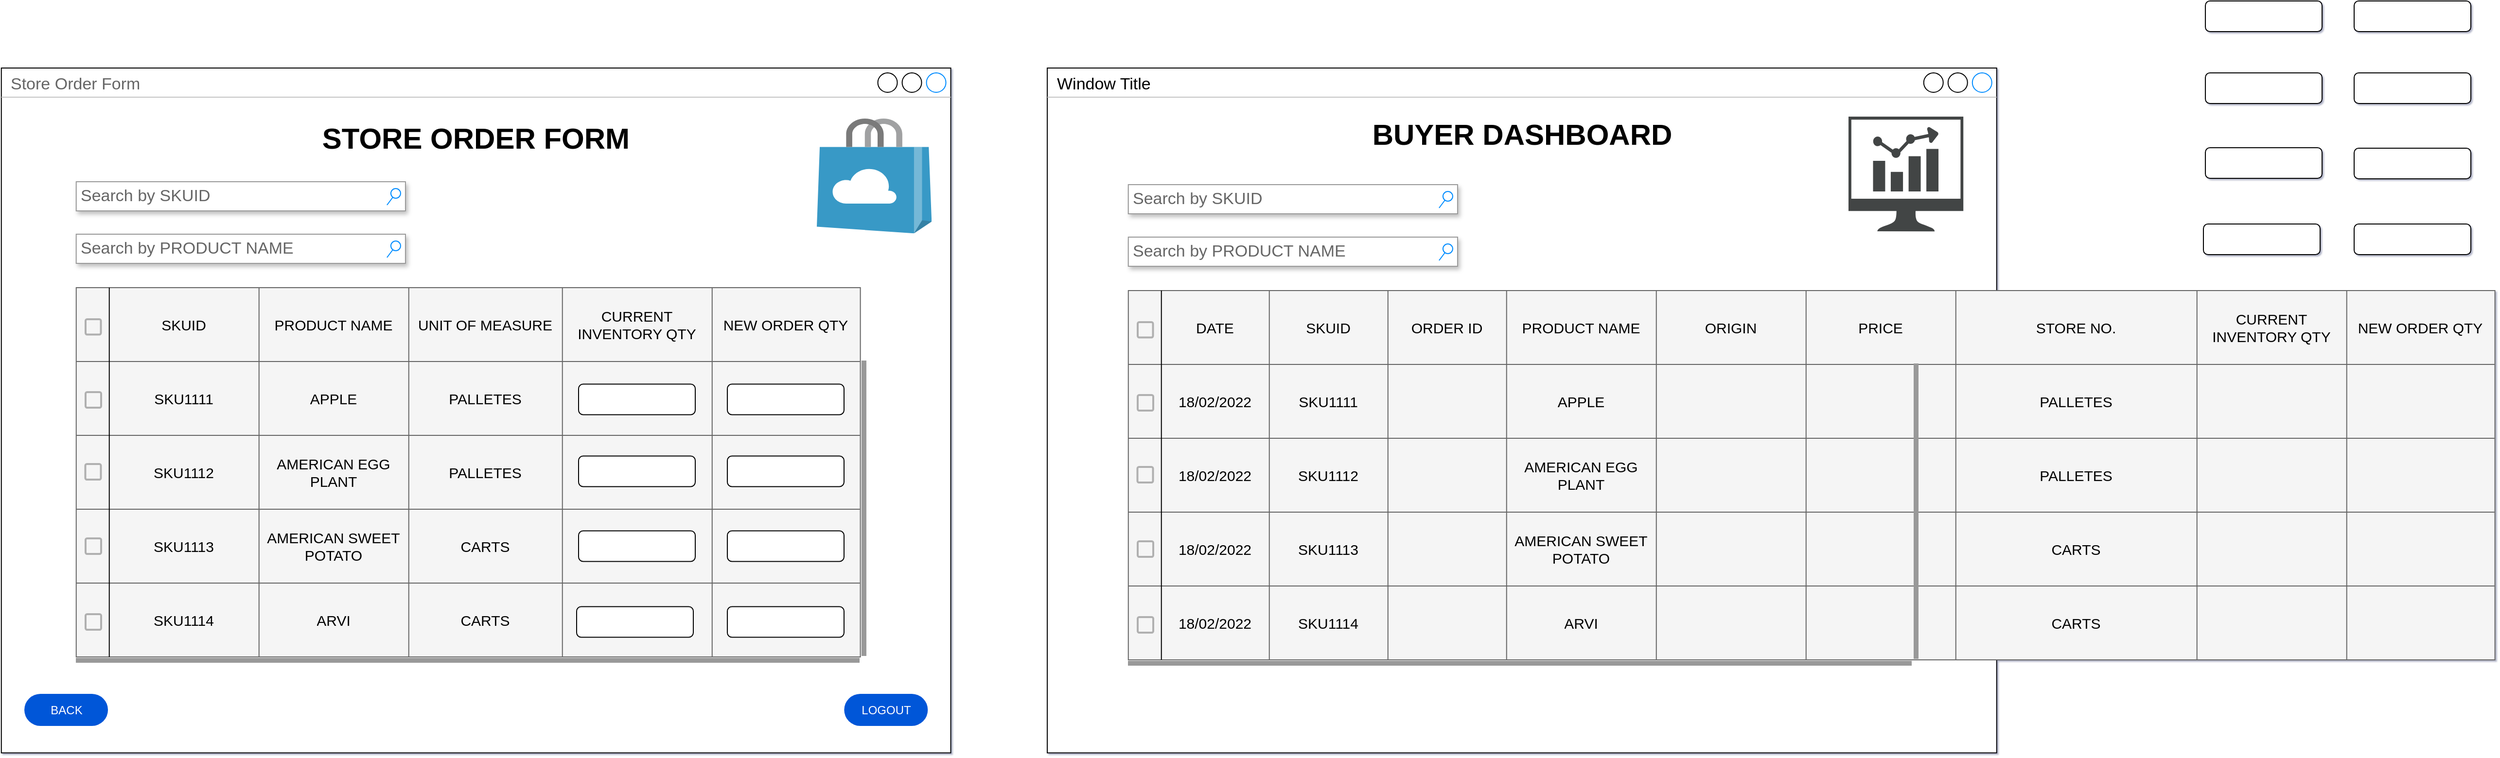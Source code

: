 <mxfile version="16.5.6" type="github">
  <diagram id="DkxhXxDabkg7D8pgcrME" name="Page-1">
    <mxGraphModel dx="1651" dy="1325" grid="0" gridSize="3.937" guides="1" tooltips="1" connect="1" arrows="1" fold="1" page="0" pageScale="1" pageWidth="827" pageHeight="1169" background="none" math="0" shadow="1">
      <root>
        <mxCell id="0" />
        <mxCell id="1" parent="0" />
        <mxCell id="hHE543pLZx1zD03s0N3J-19" value="Store Order Form" style="strokeWidth=1;shadow=0;dashed=0;align=center;html=1;shape=mxgraph.mockup.containers.window;align=left;verticalAlign=top;spacingLeft=8;strokeColor2=#008cff;strokeColor3=#c4c4c4;fontColor=#666666;mainText=;fontSize=17;labelBackgroundColor=none;" vertex="1" parent="1">
          <mxGeometry x="37.4" y="-182.0" width="976.376" height="704.723" as="geometry" />
        </mxCell>
        <mxCell id="hHE543pLZx1zD03s0N3J-168" value="&lt;font style=&quot;font-size: 30px&quot;&gt;&lt;b&gt;STORE ORDER FORM&lt;/b&gt;&lt;/font&gt;" style="text;html=1;strokeColor=none;fillColor=none;align=center;verticalAlign=middle;whiteSpace=wrap;rounded=0;shadow=1;" vertex="1" parent="1">
          <mxGeometry x="61.03" y="-125.0" width="929.13" height="30" as="geometry" />
        </mxCell>
        <mxCell id="hHE543pLZx1zD03s0N3J-271" value="" style="dashed=0;labelPosition=right;align=left;shape=mxgraph.gmdl.checkbox;strokeColor=#B0B0B0;fillColor=none;strokeWidth=2;aspect=fixed;sketch=0;" vertex="1" parent="1">
          <mxGeometry x="132.003" y="149" width="15.748" height="15.748" as="geometry" />
        </mxCell>
        <mxCell id="hHE543pLZx1zD03s0N3J-273" value="" style="dashed=0;labelPosition=right;align=left;shape=mxgraph.gmdl.checkbox;strokeColor=#B0B0B0;fillColor=none;strokeWidth=2;aspect=fixed;sketch=0;" vertex="1" parent="1">
          <mxGeometry x="131.747" y="297.997" width="16" height="16" as="geometry" />
        </mxCell>
        <mxCell id="hHE543pLZx1zD03s0N3J-272" value="" style="dashed=0;labelPosition=right;align=left;shape=mxgraph.gmdl.checkbox;strokeColor=#B0B0B0;fillColor=none;strokeWidth=2;aspect=fixed;sketch=0;" vertex="1" parent="1">
          <mxGeometry x="132" y="224" width="16" height="16" as="geometry" />
        </mxCell>
        <mxCell id="hHE543pLZx1zD03s0N3J-292" value="" style="group" vertex="1" connectable="0" parent="1">
          <mxGeometry x="114" y="-65" width="869.36" height="495" as="geometry" />
        </mxCell>
        <mxCell id="hHE543pLZx1zD03s0N3J-157" value="Search by SKUID" style="strokeWidth=1;shadow=1;dashed=0;align=center;html=1;shape=mxgraph.mockup.forms.searchBox;strokeColor=#999999;mainText=;strokeColor2=#008cff;fontColor=#666666;fontSize=17;align=left;spacingLeft=3;" vertex="1" parent="hHE543pLZx1zD03s0N3J-292">
          <mxGeometry x="0.38" width="338.59" height="30" as="geometry" />
        </mxCell>
        <mxCell id="hHE543pLZx1zD03s0N3J-161" value="Search by PRODUCT NAME" style="strokeWidth=1;shadow=1;dashed=0;align=center;html=1;shape=mxgraph.mockup.forms.searchBox;strokeColor=#999999;mainText=;strokeColor2=#008cff;fontColor=#666666;fontSize=17;align=left;spacingLeft=3;" vertex="1" parent="hHE543pLZx1zD03s0N3J-292">
          <mxGeometry x="0.377" y="53.997" width="338.59" height="30" as="geometry" />
        </mxCell>
        <mxCell id="hHE543pLZx1zD03s0N3J-240" value="" style="shape=table;startSize=0;container=1;collapsible=0;childLayout=tableLayout;fontSize=15;fillColor=#f5f5f5;strokeColor=#666666;fontColor=#333333;rounded=0;" vertex="1" parent="hHE543pLZx1zD03s0N3J-292">
          <mxGeometry x="0.38" y="109" width="806.42" height="380" as="geometry" />
        </mxCell>
        <mxCell id="hHE543pLZx1zD03s0N3J-241" value="" style="shape=tableRow;horizontal=0;startSize=34;swimlaneHead=0;swimlaneBody=0;top=0;left=0;bottom=0;right=0;collapsible=0;dropTarget=0;fillColor=none;points=[[0,0.5],[1,0.5]];portConstraint=eastwest;fontSize=15;" vertex="1" parent="hHE543pLZx1zD03s0N3J-240">
          <mxGeometry width="806.42" height="76" as="geometry" />
        </mxCell>
        <mxCell id="hHE543pLZx1zD03s0N3J-242" value="SKUID" style="shape=partialRectangle;html=1;whiteSpace=wrap;connectable=0;overflow=hidden;fillColor=none;top=0;left=0;bottom=0;right=0;pointerEvents=1;fontSize=15;" vertex="1" parent="hHE543pLZx1zD03s0N3J-241">
          <mxGeometry x="34" width="154" height="76" as="geometry">
            <mxRectangle width="154" height="76" as="alternateBounds" />
          </mxGeometry>
        </mxCell>
        <mxCell id="hHE543pLZx1zD03s0N3J-243" value="PRODUCT NAME" style="shape=partialRectangle;html=1;whiteSpace=wrap;connectable=0;overflow=hidden;fillColor=none;top=0;left=0;bottom=0;right=0;pointerEvents=1;fontSize=15;" vertex="1" parent="hHE543pLZx1zD03s0N3J-241">
          <mxGeometry x="188" width="154" height="76" as="geometry">
            <mxRectangle width="154" height="76" as="alternateBounds" />
          </mxGeometry>
        </mxCell>
        <mxCell id="hHE543pLZx1zD03s0N3J-244" value="UNIT OF MEASURE" style="shape=partialRectangle;html=1;whiteSpace=wrap;connectable=0;overflow=hidden;fillColor=none;top=0;left=0;bottom=0;right=0;pointerEvents=1;fontSize=15;" vertex="1" parent="hHE543pLZx1zD03s0N3J-241">
          <mxGeometry x="342" width="158" height="76" as="geometry">
            <mxRectangle width="158" height="76" as="alternateBounds" />
          </mxGeometry>
        </mxCell>
        <mxCell id="hHE543pLZx1zD03s0N3J-245" value="CURRENT INVENTORY QTY" style="shape=partialRectangle;html=1;whiteSpace=wrap;connectable=0;overflow=hidden;fillColor=none;top=0;left=0;bottom=0;right=0;pointerEvents=1;fontSize=15;" vertex="1" parent="hHE543pLZx1zD03s0N3J-241">
          <mxGeometry x="500" width="154" height="76" as="geometry">
            <mxRectangle width="154" height="76" as="alternateBounds" />
          </mxGeometry>
        </mxCell>
        <mxCell id="hHE543pLZx1zD03s0N3J-246" value="NEW ORDER QTY" style="shape=partialRectangle;html=1;whiteSpace=wrap;connectable=0;overflow=hidden;fillColor=none;top=0;left=0;bottom=0;right=0;pointerEvents=1;fontSize=15;" vertex="1" parent="hHE543pLZx1zD03s0N3J-241">
          <mxGeometry x="654" width="152" height="76" as="geometry">
            <mxRectangle width="152" height="76" as="alternateBounds" />
          </mxGeometry>
        </mxCell>
        <mxCell id="hHE543pLZx1zD03s0N3J-247" value="" style="shape=tableRow;horizontal=0;startSize=34;swimlaneHead=0;swimlaneBody=0;top=0;left=0;bottom=0;right=0;collapsible=0;dropTarget=0;fillColor=none;points=[[0,0.5],[1,0.5]];portConstraint=eastwest;fontSize=15;" vertex="1" parent="hHE543pLZx1zD03s0N3J-240">
          <mxGeometry y="76" width="806.42" height="76" as="geometry" />
        </mxCell>
        <mxCell id="hHE543pLZx1zD03s0N3J-248" value="SKU1111" style="shape=partialRectangle;html=1;whiteSpace=wrap;connectable=0;overflow=hidden;fillColor=none;top=0;left=0;bottom=0;right=0;pointerEvents=1;fontSize=15;" vertex="1" parent="hHE543pLZx1zD03s0N3J-247">
          <mxGeometry x="34" width="154" height="76" as="geometry">
            <mxRectangle width="154" height="76" as="alternateBounds" />
          </mxGeometry>
        </mxCell>
        <mxCell id="hHE543pLZx1zD03s0N3J-249" value="APPLE" style="shape=partialRectangle;html=1;whiteSpace=wrap;connectable=0;overflow=hidden;fillColor=none;top=0;left=0;bottom=0;right=0;pointerEvents=1;fontSize=15;" vertex="1" parent="hHE543pLZx1zD03s0N3J-247">
          <mxGeometry x="188" width="154" height="76" as="geometry">
            <mxRectangle width="154" height="76" as="alternateBounds" />
          </mxGeometry>
        </mxCell>
        <mxCell id="hHE543pLZx1zD03s0N3J-250" value="PALLETES" style="shape=partialRectangle;html=1;whiteSpace=wrap;connectable=0;overflow=hidden;fillColor=none;top=0;left=0;bottom=0;right=0;pointerEvents=1;fontSize=15;" vertex="1" parent="hHE543pLZx1zD03s0N3J-247">
          <mxGeometry x="342" width="158" height="76" as="geometry">
            <mxRectangle width="158" height="76" as="alternateBounds" />
          </mxGeometry>
        </mxCell>
        <mxCell id="hHE543pLZx1zD03s0N3J-251" value="" style="shape=partialRectangle;html=1;whiteSpace=wrap;connectable=0;overflow=hidden;fillColor=none;top=0;left=0;bottom=0;right=0;pointerEvents=1;fontSize=15;" vertex="1" parent="hHE543pLZx1zD03s0N3J-247">
          <mxGeometry x="500" width="154" height="76" as="geometry">
            <mxRectangle width="154" height="76" as="alternateBounds" />
          </mxGeometry>
        </mxCell>
        <mxCell id="hHE543pLZx1zD03s0N3J-252" value="" style="shape=partialRectangle;html=1;whiteSpace=wrap;connectable=0;overflow=hidden;fillColor=none;top=0;left=0;bottom=0;right=0;pointerEvents=1;fontSize=15;" vertex="1" parent="hHE543pLZx1zD03s0N3J-247">
          <mxGeometry x="654" width="152" height="76" as="geometry">
            <mxRectangle width="152" height="76" as="alternateBounds" />
          </mxGeometry>
        </mxCell>
        <mxCell id="hHE543pLZx1zD03s0N3J-253" value="" style="shape=tableRow;horizontal=0;startSize=34;swimlaneHead=0;swimlaneBody=0;top=0;left=0;bottom=0;right=0;collapsible=0;dropTarget=0;fillColor=none;points=[[0,0.5],[1,0.5]];portConstraint=eastwest;fontSize=15;" vertex="1" parent="hHE543pLZx1zD03s0N3J-240">
          <mxGeometry y="152" width="806.42" height="76" as="geometry" />
        </mxCell>
        <mxCell id="hHE543pLZx1zD03s0N3J-254" value="SKU1112" style="shape=partialRectangle;html=1;whiteSpace=wrap;connectable=0;overflow=hidden;fillColor=none;top=0;left=0;bottom=0;right=0;pointerEvents=1;fontSize=15;" vertex="1" parent="hHE543pLZx1zD03s0N3J-253">
          <mxGeometry x="34" width="154" height="76" as="geometry">
            <mxRectangle width="154" height="76" as="alternateBounds" />
          </mxGeometry>
        </mxCell>
        <mxCell id="hHE543pLZx1zD03s0N3J-255" value="AMERICAN EGG PLANT" style="shape=partialRectangle;html=1;whiteSpace=wrap;connectable=0;overflow=hidden;fillColor=none;top=0;left=0;bottom=0;right=0;pointerEvents=1;fontSize=15;" vertex="1" parent="hHE543pLZx1zD03s0N3J-253">
          <mxGeometry x="188" width="154" height="76" as="geometry">
            <mxRectangle width="154" height="76" as="alternateBounds" />
          </mxGeometry>
        </mxCell>
        <mxCell id="hHE543pLZx1zD03s0N3J-256" value="PALLETES" style="shape=partialRectangle;html=1;whiteSpace=wrap;connectable=0;overflow=hidden;fillColor=none;top=0;left=0;bottom=0;right=0;pointerEvents=1;fontSize=15;" vertex="1" parent="hHE543pLZx1zD03s0N3J-253">
          <mxGeometry x="342" width="158" height="76" as="geometry">
            <mxRectangle width="158" height="76" as="alternateBounds" />
          </mxGeometry>
        </mxCell>
        <mxCell id="hHE543pLZx1zD03s0N3J-257" value="" style="shape=partialRectangle;html=1;whiteSpace=wrap;connectable=0;overflow=hidden;fillColor=none;top=0;left=0;bottom=0;right=0;pointerEvents=1;fontSize=15;" vertex="1" parent="hHE543pLZx1zD03s0N3J-253">
          <mxGeometry x="500" width="154" height="76" as="geometry">
            <mxRectangle width="154" height="76" as="alternateBounds" />
          </mxGeometry>
        </mxCell>
        <mxCell id="hHE543pLZx1zD03s0N3J-258" value="" style="shape=partialRectangle;html=1;whiteSpace=wrap;connectable=0;overflow=hidden;fillColor=none;top=0;left=0;bottom=0;right=0;pointerEvents=1;fontSize=15;" vertex="1" parent="hHE543pLZx1zD03s0N3J-253">
          <mxGeometry x="654" width="152" height="76" as="geometry">
            <mxRectangle width="152" height="76" as="alternateBounds" />
          </mxGeometry>
        </mxCell>
        <mxCell id="hHE543pLZx1zD03s0N3J-259" value="" style="shape=tableRow;horizontal=0;startSize=34;swimlaneHead=0;swimlaneBody=0;top=0;left=0;bottom=0;right=0;collapsible=0;dropTarget=0;fillColor=none;points=[[0,0.5],[1,0.5]];portConstraint=eastwest;fontSize=15;" vertex="1" parent="hHE543pLZx1zD03s0N3J-240">
          <mxGeometry y="228" width="806.42" height="76" as="geometry" />
        </mxCell>
        <mxCell id="hHE543pLZx1zD03s0N3J-260" value="SKU1113" style="shape=partialRectangle;html=1;whiteSpace=wrap;connectable=0;overflow=hidden;fillColor=none;top=0;left=0;bottom=0;right=0;pointerEvents=1;fontSize=15;" vertex="1" parent="hHE543pLZx1zD03s0N3J-259">
          <mxGeometry x="34" width="154" height="76" as="geometry">
            <mxRectangle width="154" height="76" as="alternateBounds" />
          </mxGeometry>
        </mxCell>
        <mxCell id="hHE543pLZx1zD03s0N3J-261" value="AMERICAN SWEET POTATO" style="shape=partialRectangle;html=1;whiteSpace=wrap;connectable=0;overflow=hidden;fillColor=none;top=0;left=0;bottom=0;right=0;pointerEvents=1;fontSize=15;" vertex="1" parent="hHE543pLZx1zD03s0N3J-259">
          <mxGeometry x="188" width="154" height="76" as="geometry">
            <mxRectangle width="154" height="76" as="alternateBounds" />
          </mxGeometry>
        </mxCell>
        <mxCell id="hHE543pLZx1zD03s0N3J-262" value="&lt;span&gt;CARTS&lt;/span&gt;" style="shape=partialRectangle;html=1;whiteSpace=wrap;connectable=0;overflow=hidden;fillColor=none;top=0;left=0;bottom=0;right=0;pointerEvents=1;fontSize=15;" vertex="1" parent="hHE543pLZx1zD03s0N3J-259">
          <mxGeometry x="342" width="158" height="76" as="geometry">
            <mxRectangle width="158" height="76" as="alternateBounds" />
          </mxGeometry>
        </mxCell>
        <mxCell id="hHE543pLZx1zD03s0N3J-263" value="" style="shape=partialRectangle;html=1;whiteSpace=wrap;connectable=0;overflow=hidden;fillColor=none;top=0;left=0;bottom=0;right=0;pointerEvents=1;fontSize=15;" vertex="1" parent="hHE543pLZx1zD03s0N3J-259">
          <mxGeometry x="500" width="154" height="76" as="geometry">
            <mxRectangle width="154" height="76" as="alternateBounds" />
          </mxGeometry>
        </mxCell>
        <mxCell id="hHE543pLZx1zD03s0N3J-264" value="" style="shape=partialRectangle;html=1;whiteSpace=wrap;connectable=0;overflow=hidden;fillColor=none;top=0;left=0;bottom=0;right=0;pointerEvents=1;fontSize=15;" vertex="1" parent="hHE543pLZx1zD03s0N3J-259">
          <mxGeometry x="654" width="152" height="76" as="geometry">
            <mxRectangle width="152" height="76" as="alternateBounds" />
          </mxGeometry>
        </mxCell>
        <mxCell id="hHE543pLZx1zD03s0N3J-265" value="" style="shape=tableRow;horizontal=0;startSize=34;swimlaneHead=0;swimlaneBody=0;top=0;left=0;bottom=0;right=0;collapsible=0;dropTarget=0;fillColor=none;points=[[0,0.5],[1,0.5]];portConstraint=eastwest;fontSize=15;" vertex="1" parent="hHE543pLZx1zD03s0N3J-240">
          <mxGeometry y="304" width="806.42" height="76" as="geometry" />
        </mxCell>
        <mxCell id="hHE543pLZx1zD03s0N3J-266" value="SKU1114" style="shape=partialRectangle;html=1;whiteSpace=wrap;connectable=0;overflow=hidden;fillColor=none;top=0;left=0;bottom=0;right=0;pointerEvents=1;fontSize=15;" vertex="1" parent="hHE543pLZx1zD03s0N3J-265">
          <mxGeometry x="34" width="154" height="76" as="geometry">
            <mxRectangle width="154" height="76" as="alternateBounds" />
          </mxGeometry>
        </mxCell>
        <mxCell id="hHE543pLZx1zD03s0N3J-267" value="ARVI" style="shape=partialRectangle;html=1;whiteSpace=wrap;connectable=0;overflow=hidden;fillColor=none;top=0;left=0;bottom=0;right=0;pointerEvents=1;fontSize=15;" vertex="1" parent="hHE543pLZx1zD03s0N3J-265">
          <mxGeometry x="188" width="154" height="76" as="geometry">
            <mxRectangle width="154" height="76" as="alternateBounds" />
          </mxGeometry>
        </mxCell>
        <mxCell id="hHE543pLZx1zD03s0N3J-268" value="&lt;span&gt;CARTS&lt;/span&gt;" style="shape=partialRectangle;html=1;whiteSpace=wrap;connectable=0;overflow=hidden;fillColor=none;top=0;left=0;bottom=0;right=0;pointerEvents=1;fontSize=15;" vertex="1" parent="hHE543pLZx1zD03s0N3J-265">
          <mxGeometry x="342" width="158" height="76" as="geometry">
            <mxRectangle width="158" height="76" as="alternateBounds" />
          </mxGeometry>
        </mxCell>
        <mxCell id="hHE543pLZx1zD03s0N3J-269" value="" style="shape=partialRectangle;html=1;whiteSpace=wrap;connectable=0;overflow=hidden;fillColor=none;top=0;left=0;bottom=0;right=0;pointerEvents=1;fontSize=15;" vertex="1" parent="hHE543pLZx1zD03s0N3J-265">
          <mxGeometry x="500" width="154" height="76" as="geometry">
            <mxRectangle width="154" height="76" as="alternateBounds" />
          </mxGeometry>
        </mxCell>
        <mxCell id="hHE543pLZx1zD03s0N3J-270" value="" style="shape=partialRectangle;html=1;whiteSpace=wrap;connectable=0;overflow=hidden;fillColor=none;top=0;left=0;bottom=0;right=0;pointerEvents=1;fontSize=15;" vertex="1" parent="hHE543pLZx1zD03s0N3J-265">
          <mxGeometry x="654" width="152" height="76" as="geometry">
            <mxRectangle width="152" height="76" as="alternateBounds" />
          </mxGeometry>
        </mxCell>
        <mxCell id="hHE543pLZx1zD03s0N3J-167" value="" style="dashed=0;labelPosition=right;align=left;shape=mxgraph.gmdl.checkbox;strokeColor=#B0B0B0;fillColor=none;strokeWidth=2;aspect=fixed;sketch=0;" vertex="1" parent="hHE543pLZx1zD03s0N3J-292">
          <mxGeometry x="10.004" y="445.004" width="16" height="16" as="geometry" />
        </mxCell>
        <mxCell id="hHE543pLZx1zD03s0N3J-274" value="" style="dashed=0;labelPosition=right;align=left;shape=mxgraph.gmdl.checkbox;strokeColor=#B0B0B0;fillColor=none;strokeWidth=2;aspect=fixed;sketch=0;" vertex="1" parent="hHE543pLZx1zD03s0N3J-292">
          <mxGeometry x="10.007" y="366.997" width="16" height="16" as="geometry" />
        </mxCell>
        <mxCell id="hHE543pLZx1zD03s0N3J-277" value="" style="rounded=1;whiteSpace=wrap;html=1;shadow=0;sketch=0;fontSize=15;" vertex="1" parent="hHE543pLZx1zD03s0N3J-292">
          <mxGeometry x="517" y="208.25" width="120" height="31.496" as="geometry" />
        </mxCell>
        <mxCell id="hHE543pLZx1zD03s0N3J-278" value="" style="rounded=1;whiteSpace=wrap;html=1;shadow=0;sketch=0;fontSize=15;" vertex="1" parent="hHE543pLZx1zD03s0N3J-292">
          <mxGeometry x="517" y="282.25" width="120" height="31.496" as="geometry" />
        </mxCell>
        <mxCell id="hHE543pLZx1zD03s0N3J-279" value="" style="rounded=1;whiteSpace=wrap;html=1;shadow=0;sketch=0;fontSize=15;" vertex="1" parent="hHE543pLZx1zD03s0N3J-292">
          <mxGeometry x="517" y="359.25" width="120" height="31.496" as="geometry" />
        </mxCell>
        <mxCell id="hHE543pLZx1zD03s0N3J-280" value="" style="rounded=1;whiteSpace=wrap;html=1;shadow=0;sketch=0;fontSize=15;" vertex="1" parent="hHE543pLZx1zD03s0N3J-292">
          <mxGeometry x="515" y="437.26" width="120" height="31.496" as="geometry" />
        </mxCell>
        <mxCell id="hHE543pLZx1zD03s0N3J-281" value="" style="rounded=1;whiteSpace=wrap;html=1;shadow=0;sketch=0;fontSize=15;" vertex="1" parent="hHE543pLZx1zD03s0N3J-292">
          <mxGeometry x="670" y="437.26" width="120" height="31.496" as="geometry" />
        </mxCell>
        <mxCell id="hHE543pLZx1zD03s0N3J-282" value="" style="rounded=1;whiteSpace=wrap;html=1;shadow=0;sketch=0;fontSize=15;" vertex="1" parent="hHE543pLZx1zD03s0N3J-292">
          <mxGeometry x="670" y="359.25" width="120" height="31.496" as="geometry" />
        </mxCell>
        <mxCell id="hHE543pLZx1zD03s0N3J-283" value="" style="rounded=1;whiteSpace=wrap;html=1;shadow=0;sketch=0;fontSize=15;" vertex="1" parent="hHE543pLZx1zD03s0N3J-292">
          <mxGeometry x="670" y="282.25" width="120" height="31.496" as="geometry" />
        </mxCell>
        <mxCell id="hHE543pLZx1zD03s0N3J-284" value="" style="rounded=1;whiteSpace=wrap;html=1;shadow=0;sketch=0;fontSize=15;" vertex="1" parent="hHE543pLZx1zD03s0N3J-292">
          <mxGeometry x="670" y="208.25" width="120" height="31.496" as="geometry" />
        </mxCell>
        <mxCell id="hHE543pLZx1zD03s0N3J-285" value="" style="strokeWidth=1;html=1;shadow=0;dashed=0;shape=mxgraph.android.scrollbars2;fillColor=#999999;strokeColor=none;rounded=0;sketch=0;fontSize=15;" vertex="1" parent="hHE543pLZx1zD03s0N3J-292">
          <mxGeometry y="184" width="813" height="311" as="geometry" />
        </mxCell>
        <mxCell id="hHE543pLZx1zD03s0N3J-288" value="" style="dashed=0;labelPosition=right;align=left;shape=mxgraph.gmdl.checkbox;strokeColor=#B0B0B0;fillColor=none;strokeWidth=2;aspect=fixed;sketch=0;" vertex="1" parent="hHE543pLZx1zD03s0N3J-292">
          <mxGeometry x="10.003" y="141.5" width="15.748" height="15.748" as="geometry" />
        </mxCell>
        <mxCell id="hHE543pLZx1zD03s0N3J-289" value="" style="dashed=0;labelPosition=right;align=left;shape=mxgraph.gmdl.checkbox;strokeColor=#B0B0B0;fillColor=none;strokeWidth=2;aspect=fixed;sketch=0;" vertex="1" parent="hHE543pLZx1zD03s0N3J-292">
          <mxGeometry x="10" y="216.5" width="16" height="16" as="geometry" />
        </mxCell>
        <mxCell id="hHE543pLZx1zD03s0N3J-290" value="" style="dashed=0;labelPosition=right;align=left;shape=mxgraph.gmdl.checkbox;strokeColor=#B0B0B0;fillColor=none;strokeWidth=2;aspect=fixed;sketch=0;" vertex="1" parent="hHE543pLZx1zD03s0N3J-292">
          <mxGeometry x="9.747" y="290.497" width="16" height="16" as="geometry" />
        </mxCell>
        <mxCell id="hHE543pLZx1zD03s0N3J-295" value="" style="sketch=0;html=1;points=[];align=center;image;fontSize=12;image=img/lib/mscae/Store_Marketplace.svg;rounded=0;shadow=0;fontColor=#0057D8;fillColor=#B3B3B3;gradientColor=none;" vertex="1" parent="hHE543pLZx1zD03s0N3J-292">
          <mxGeometry x="762" y="-65" width="118.14" height="118.11" as="geometry" />
        </mxCell>
        <mxCell id="hHE543pLZx1zD03s0N3J-293" value="BACK" style="rounded=1;fillColor=#0057D8;strokeColor=none;html=1;fontColor=#ffffff;align=center;verticalAlign=middle;fontStyle=0;fontSize=12;sketch=0;shadow=0;arcSize=50;" vertex="1" parent="1">
          <mxGeometry x="61.03" y="462" width="86" height="33" as="geometry" />
        </mxCell>
        <mxCell id="hHE543pLZx1zD03s0N3J-294" value="LOGOUT" style="rounded=1;fillColor=#0057D8;strokeColor=none;html=1;fontColor=#ffffff;align=center;verticalAlign=middle;fontStyle=0;fontSize=12;sketch=0;shadow=0;arcSize=50;" vertex="1" parent="1">
          <mxGeometry x="904.16" y="462" width="86" height="33" as="geometry" />
        </mxCell>
        <mxCell id="hHE543pLZx1zD03s0N3J-296" value="Window Title" style="strokeWidth=1;shadow=0;dashed=0;align=center;html=1;shape=mxgraph.mockup.containers.window;align=left;verticalAlign=top;spacingLeft=8;strokeColor2=#008cff;strokeColor3=#c4c4c4;mainText=;fontSize=17;labelBackgroundColor=none;rounded=0;sketch=0;" vertex="1" parent="1">
          <mxGeometry x="1113" y="-182" width="976.376" height="704.723" as="geometry" />
        </mxCell>
        <mxCell id="hHE543pLZx1zD03s0N3J-297" value="&lt;font style=&quot;font-size: 30px&quot;&gt;&lt;b&gt;BUYER DASHBOARD&lt;/b&gt;&lt;/font&gt;" style="text;html=1;strokeColor=none;fillColor=none;align=center;verticalAlign=middle;whiteSpace=wrap;rounded=0;shadow=1;" vertex="1" parent="1">
          <mxGeometry x="1136.627" y="-129.003" width="929.13" height="30" as="geometry" />
        </mxCell>
        <mxCell id="hHE543pLZx1zD03s0N3J-347" value="" style="sketch=0;pointerEvents=1;shadow=0;dashed=0;html=1;strokeColor=none;fillColor=#434445;labelPosition=center;verticalLabelPosition=bottom;verticalAlign=top;align=center;outlineConnect=0;shape=mxgraph.vvd.nsx_dashboard;rounded=0;fontSize=15;fontColor=#0057D8;" vertex="1" parent="1">
          <mxGeometry x="1937" y="-132" width="118.11" height="118.11" as="geometry" />
        </mxCell>
        <mxCell id="hHE543pLZx1zD03s0N3J-299" value="Search by SKUID" style="strokeWidth=1;shadow=1;dashed=0;align=center;html=1;shape=mxgraph.mockup.forms.searchBox;strokeColor=#999999;mainText=;strokeColor2=#008cff;fontColor=#666666;fontSize=17;align=left;spacingLeft=3;" vertex="1" parent="1">
          <mxGeometry x="1196.377" y="-62.003" width="338.59" height="30" as="geometry" />
        </mxCell>
        <mxCell id="hHE543pLZx1zD03s0N3J-300" value="Search by PRODUCT NAME" style="strokeWidth=1;shadow=1;dashed=0;align=center;html=1;shape=mxgraph.mockup.forms.searchBox;strokeColor=#999999;mainText=;strokeColor2=#008cff;fontColor=#666666;fontSize=17;align=left;spacingLeft=3;" vertex="1" parent="1">
          <mxGeometry x="1196.374" y="-8.006" width="338.59" height="30" as="geometry" />
        </mxCell>
        <mxCell id="hHE543pLZx1zD03s0N3J-301" value="" style="shape=table;startSize=0;container=1;collapsible=0;childLayout=tableLayout;fontSize=15;fillColor=#f5f5f5;strokeColor=#666666;fontColor=#333333;rounded=0;" vertex="1" parent="1">
          <mxGeometry x="1196.377" y="46.997" width="1405.42" height="380" as="geometry" />
        </mxCell>
        <mxCell id="hHE543pLZx1zD03s0N3J-302" value="" style="shape=tableRow;horizontal=0;startSize=34;swimlaneHead=0;swimlaneBody=0;top=0;left=0;bottom=0;right=0;collapsible=0;dropTarget=0;fillColor=none;points=[[0,0.5],[1,0.5]];portConstraint=eastwest;fontSize=15;" vertex="1" parent="hHE543pLZx1zD03s0N3J-301">
          <mxGeometry width="1405.42" height="76" as="geometry" />
        </mxCell>
        <mxCell id="hHE543pLZx1zD03s0N3J-365" value="DATE" style="shape=partialRectangle;html=1;whiteSpace=wrap;connectable=0;overflow=hidden;fillColor=none;top=0;left=0;bottom=0;right=0;pointerEvents=1;fontSize=15;" vertex="1" parent="hHE543pLZx1zD03s0N3J-302">
          <mxGeometry x="34" width="111" height="76" as="geometry">
            <mxRectangle width="111" height="76" as="alternateBounds" />
          </mxGeometry>
        </mxCell>
        <mxCell id="hHE543pLZx1zD03s0N3J-303" value="SKUID" style="shape=partialRectangle;html=1;whiteSpace=wrap;connectable=0;overflow=hidden;fillColor=none;top=0;left=0;bottom=0;right=0;pointerEvents=1;fontSize=15;" vertex="1" parent="hHE543pLZx1zD03s0N3J-302">
          <mxGeometry x="145" width="122" height="76" as="geometry">
            <mxRectangle width="122" height="76" as="alternateBounds" />
          </mxGeometry>
        </mxCell>
        <mxCell id="hHE543pLZx1zD03s0N3J-375" value="ORDER ID" style="shape=partialRectangle;html=1;whiteSpace=wrap;connectable=0;overflow=hidden;fillColor=none;top=0;left=0;bottom=0;right=0;pointerEvents=1;fontSize=15;" vertex="1" parent="hHE543pLZx1zD03s0N3J-302">
          <mxGeometry x="267" width="122" height="76" as="geometry">
            <mxRectangle width="122" height="76" as="alternateBounds" />
          </mxGeometry>
        </mxCell>
        <mxCell id="hHE543pLZx1zD03s0N3J-304" value="PRODUCT NAME" style="shape=partialRectangle;html=1;whiteSpace=wrap;connectable=0;overflow=hidden;fillColor=none;top=0;left=0;bottom=0;right=0;pointerEvents=1;fontSize=15;" vertex="1" parent="hHE543pLZx1zD03s0N3J-302">
          <mxGeometry x="389" width="154" height="76" as="geometry">
            <mxRectangle width="154" height="76" as="alternateBounds" />
          </mxGeometry>
        </mxCell>
        <mxCell id="hHE543pLZx1zD03s0N3J-385" value="ORIGIN" style="shape=partialRectangle;html=1;whiteSpace=wrap;connectable=0;overflow=hidden;fillColor=none;top=0;left=0;bottom=0;right=0;pointerEvents=1;fontSize=15;" vertex="1" parent="hHE543pLZx1zD03s0N3J-302">
          <mxGeometry x="543" width="154" height="76" as="geometry">
            <mxRectangle width="154" height="76" as="alternateBounds" />
          </mxGeometry>
        </mxCell>
        <mxCell id="hHE543pLZx1zD03s0N3J-390" value="PRICE" style="shape=partialRectangle;html=1;whiteSpace=wrap;connectable=0;overflow=hidden;fillColor=none;top=0;left=0;bottom=0;right=0;pointerEvents=1;fontSize=15;" vertex="1" parent="hHE543pLZx1zD03s0N3J-302">
          <mxGeometry x="697" width="154" height="76" as="geometry">
            <mxRectangle width="154" height="76" as="alternateBounds" />
          </mxGeometry>
        </mxCell>
        <mxCell id="hHE543pLZx1zD03s0N3J-305" value="STORE NO." style="shape=partialRectangle;html=1;whiteSpace=wrap;connectable=0;overflow=hidden;fillColor=none;top=0;left=0;bottom=0;right=0;pointerEvents=1;fontSize=15;" vertex="1" parent="hHE543pLZx1zD03s0N3J-302">
          <mxGeometry x="851" width="248" height="76" as="geometry">
            <mxRectangle width="248" height="76" as="alternateBounds" />
          </mxGeometry>
        </mxCell>
        <mxCell id="hHE543pLZx1zD03s0N3J-306" value="CURRENT INVENTORY QTY" style="shape=partialRectangle;html=1;whiteSpace=wrap;connectable=0;overflow=hidden;fillColor=none;top=0;left=0;bottom=0;right=0;pointerEvents=1;fontSize=15;" vertex="1" parent="hHE543pLZx1zD03s0N3J-302">
          <mxGeometry x="1099" width="154" height="76" as="geometry">
            <mxRectangle width="154" height="76" as="alternateBounds" />
          </mxGeometry>
        </mxCell>
        <mxCell id="hHE543pLZx1zD03s0N3J-307" value="NEW ORDER QTY" style="shape=partialRectangle;html=1;whiteSpace=wrap;connectable=0;overflow=hidden;fillColor=none;top=0;left=0;bottom=0;right=0;pointerEvents=1;fontSize=15;" vertex="1" parent="hHE543pLZx1zD03s0N3J-302">
          <mxGeometry x="1253" width="152" height="76" as="geometry">
            <mxRectangle width="152" height="76" as="alternateBounds" />
          </mxGeometry>
        </mxCell>
        <mxCell id="hHE543pLZx1zD03s0N3J-308" value="" style="shape=tableRow;horizontal=0;startSize=34;swimlaneHead=0;swimlaneBody=0;top=0;left=0;bottom=0;right=0;collapsible=0;dropTarget=0;fillColor=none;points=[[0,0.5],[1,0.5]];portConstraint=eastwest;fontSize=15;" vertex="1" parent="hHE543pLZx1zD03s0N3J-301">
          <mxGeometry y="76" width="1405.42" height="76" as="geometry" />
        </mxCell>
        <mxCell id="hHE543pLZx1zD03s0N3J-366" value="18/02/2022" style="shape=partialRectangle;html=1;whiteSpace=wrap;connectable=0;overflow=hidden;fillColor=none;top=0;left=0;bottom=0;right=0;pointerEvents=1;fontSize=15;" vertex="1" parent="hHE543pLZx1zD03s0N3J-308">
          <mxGeometry x="34" width="111" height="76" as="geometry">
            <mxRectangle width="111" height="76" as="alternateBounds" />
          </mxGeometry>
        </mxCell>
        <mxCell id="hHE543pLZx1zD03s0N3J-309" value="SKU1111" style="shape=partialRectangle;html=1;whiteSpace=wrap;connectable=0;overflow=hidden;fillColor=none;top=0;left=0;bottom=0;right=0;pointerEvents=1;fontSize=15;" vertex="1" parent="hHE543pLZx1zD03s0N3J-308">
          <mxGeometry x="145" width="122" height="76" as="geometry">
            <mxRectangle width="122" height="76" as="alternateBounds" />
          </mxGeometry>
        </mxCell>
        <mxCell id="hHE543pLZx1zD03s0N3J-376" style="shape=partialRectangle;html=1;whiteSpace=wrap;connectable=0;overflow=hidden;fillColor=none;top=0;left=0;bottom=0;right=0;pointerEvents=1;fontSize=15;" vertex="1" parent="hHE543pLZx1zD03s0N3J-308">
          <mxGeometry x="267" width="122" height="76" as="geometry">
            <mxRectangle width="122" height="76" as="alternateBounds" />
          </mxGeometry>
        </mxCell>
        <mxCell id="hHE543pLZx1zD03s0N3J-310" value="APPLE" style="shape=partialRectangle;html=1;whiteSpace=wrap;connectable=0;overflow=hidden;fillColor=none;top=0;left=0;bottom=0;right=0;pointerEvents=1;fontSize=15;" vertex="1" parent="hHE543pLZx1zD03s0N3J-308">
          <mxGeometry x="389" width="154" height="76" as="geometry">
            <mxRectangle width="154" height="76" as="alternateBounds" />
          </mxGeometry>
        </mxCell>
        <mxCell id="hHE543pLZx1zD03s0N3J-386" style="shape=partialRectangle;html=1;whiteSpace=wrap;connectable=0;overflow=hidden;fillColor=none;top=0;left=0;bottom=0;right=0;pointerEvents=1;fontSize=15;" vertex="1" parent="hHE543pLZx1zD03s0N3J-308">
          <mxGeometry x="543" width="154" height="76" as="geometry">
            <mxRectangle width="154" height="76" as="alternateBounds" />
          </mxGeometry>
        </mxCell>
        <mxCell id="hHE543pLZx1zD03s0N3J-391" style="shape=partialRectangle;html=1;whiteSpace=wrap;connectable=0;overflow=hidden;fillColor=none;top=0;left=0;bottom=0;right=0;pointerEvents=1;fontSize=15;" vertex="1" parent="hHE543pLZx1zD03s0N3J-308">
          <mxGeometry x="697" width="154" height="76" as="geometry">
            <mxRectangle width="154" height="76" as="alternateBounds" />
          </mxGeometry>
        </mxCell>
        <mxCell id="hHE543pLZx1zD03s0N3J-311" value="PALLETES" style="shape=partialRectangle;html=1;whiteSpace=wrap;connectable=0;overflow=hidden;fillColor=none;top=0;left=0;bottom=0;right=0;pointerEvents=1;fontSize=15;" vertex="1" parent="hHE543pLZx1zD03s0N3J-308">
          <mxGeometry x="851" width="248" height="76" as="geometry">
            <mxRectangle width="248" height="76" as="alternateBounds" />
          </mxGeometry>
        </mxCell>
        <mxCell id="hHE543pLZx1zD03s0N3J-312" value="" style="shape=partialRectangle;html=1;whiteSpace=wrap;connectable=0;overflow=hidden;fillColor=none;top=0;left=0;bottom=0;right=0;pointerEvents=1;fontSize=15;" vertex="1" parent="hHE543pLZx1zD03s0N3J-308">
          <mxGeometry x="1099" width="154" height="76" as="geometry">
            <mxRectangle width="154" height="76" as="alternateBounds" />
          </mxGeometry>
        </mxCell>
        <mxCell id="hHE543pLZx1zD03s0N3J-313" value="" style="shape=partialRectangle;html=1;whiteSpace=wrap;connectable=0;overflow=hidden;fillColor=none;top=0;left=0;bottom=0;right=0;pointerEvents=1;fontSize=15;" vertex="1" parent="hHE543pLZx1zD03s0N3J-308">
          <mxGeometry x="1253" width="152" height="76" as="geometry">
            <mxRectangle width="152" height="76" as="alternateBounds" />
          </mxGeometry>
        </mxCell>
        <mxCell id="hHE543pLZx1zD03s0N3J-314" value="" style="shape=tableRow;horizontal=0;startSize=34;swimlaneHead=0;swimlaneBody=0;top=0;left=0;bottom=0;right=0;collapsible=0;dropTarget=0;fillColor=none;points=[[0,0.5],[1,0.5]];portConstraint=eastwest;fontSize=15;" vertex="1" parent="hHE543pLZx1zD03s0N3J-301">
          <mxGeometry y="152" width="1405.42" height="76" as="geometry" />
        </mxCell>
        <mxCell id="hHE543pLZx1zD03s0N3J-367" value="18/02/2022" style="shape=partialRectangle;html=1;whiteSpace=wrap;connectable=0;overflow=hidden;fillColor=none;top=0;left=0;bottom=0;right=0;pointerEvents=1;fontSize=15;" vertex="1" parent="hHE543pLZx1zD03s0N3J-314">
          <mxGeometry x="34" width="111" height="76" as="geometry">
            <mxRectangle width="111" height="76" as="alternateBounds" />
          </mxGeometry>
        </mxCell>
        <mxCell id="hHE543pLZx1zD03s0N3J-315" value="SKU1112" style="shape=partialRectangle;html=1;whiteSpace=wrap;connectable=0;overflow=hidden;fillColor=none;top=0;left=0;bottom=0;right=0;pointerEvents=1;fontSize=15;" vertex="1" parent="hHE543pLZx1zD03s0N3J-314">
          <mxGeometry x="145" width="122" height="76" as="geometry">
            <mxRectangle width="122" height="76" as="alternateBounds" />
          </mxGeometry>
        </mxCell>
        <mxCell id="hHE543pLZx1zD03s0N3J-377" style="shape=partialRectangle;html=1;whiteSpace=wrap;connectable=0;overflow=hidden;fillColor=none;top=0;left=0;bottom=0;right=0;pointerEvents=1;fontSize=15;" vertex="1" parent="hHE543pLZx1zD03s0N3J-314">
          <mxGeometry x="267" width="122" height="76" as="geometry">
            <mxRectangle width="122" height="76" as="alternateBounds" />
          </mxGeometry>
        </mxCell>
        <mxCell id="hHE543pLZx1zD03s0N3J-316" value="AMERICAN EGG PLANT" style="shape=partialRectangle;html=1;whiteSpace=wrap;connectable=0;overflow=hidden;fillColor=none;top=0;left=0;bottom=0;right=0;pointerEvents=1;fontSize=15;" vertex="1" parent="hHE543pLZx1zD03s0N3J-314">
          <mxGeometry x="389" width="154" height="76" as="geometry">
            <mxRectangle width="154" height="76" as="alternateBounds" />
          </mxGeometry>
        </mxCell>
        <mxCell id="hHE543pLZx1zD03s0N3J-387" style="shape=partialRectangle;html=1;whiteSpace=wrap;connectable=0;overflow=hidden;fillColor=none;top=0;left=0;bottom=0;right=0;pointerEvents=1;fontSize=15;" vertex="1" parent="hHE543pLZx1zD03s0N3J-314">
          <mxGeometry x="543" width="154" height="76" as="geometry">
            <mxRectangle width="154" height="76" as="alternateBounds" />
          </mxGeometry>
        </mxCell>
        <mxCell id="hHE543pLZx1zD03s0N3J-392" style="shape=partialRectangle;html=1;whiteSpace=wrap;connectable=0;overflow=hidden;fillColor=none;top=0;left=0;bottom=0;right=0;pointerEvents=1;fontSize=15;" vertex="1" parent="hHE543pLZx1zD03s0N3J-314">
          <mxGeometry x="697" width="154" height="76" as="geometry">
            <mxRectangle width="154" height="76" as="alternateBounds" />
          </mxGeometry>
        </mxCell>
        <mxCell id="hHE543pLZx1zD03s0N3J-317" value="PALLETES" style="shape=partialRectangle;html=1;whiteSpace=wrap;connectable=0;overflow=hidden;fillColor=none;top=0;left=0;bottom=0;right=0;pointerEvents=1;fontSize=15;" vertex="1" parent="hHE543pLZx1zD03s0N3J-314">
          <mxGeometry x="851" width="248" height="76" as="geometry">
            <mxRectangle width="248" height="76" as="alternateBounds" />
          </mxGeometry>
        </mxCell>
        <mxCell id="hHE543pLZx1zD03s0N3J-318" value="" style="shape=partialRectangle;html=1;whiteSpace=wrap;connectable=0;overflow=hidden;fillColor=none;top=0;left=0;bottom=0;right=0;pointerEvents=1;fontSize=15;" vertex="1" parent="hHE543pLZx1zD03s0N3J-314">
          <mxGeometry x="1099" width="154" height="76" as="geometry">
            <mxRectangle width="154" height="76" as="alternateBounds" />
          </mxGeometry>
        </mxCell>
        <mxCell id="hHE543pLZx1zD03s0N3J-319" value="" style="shape=partialRectangle;html=1;whiteSpace=wrap;connectable=0;overflow=hidden;fillColor=none;top=0;left=0;bottom=0;right=0;pointerEvents=1;fontSize=15;" vertex="1" parent="hHE543pLZx1zD03s0N3J-314">
          <mxGeometry x="1253" width="152" height="76" as="geometry">
            <mxRectangle width="152" height="76" as="alternateBounds" />
          </mxGeometry>
        </mxCell>
        <mxCell id="hHE543pLZx1zD03s0N3J-320" value="" style="shape=tableRow;horizontal=0;startSize=34;swimlaneHead=0;swimlaneBody=0;top=0;left=0;bottom=0;right=0;collapsible=0;dropTarget=0;fillColor=none;points=[[0,0.5],[1,0.5]];portConstraint=eastwest;fontSize=15;" vertex="1" parent="hHE543pLZx1zD03s0N3J-301">
          <mxGeometry y="228" width="1405.42" height="76" as="geometry" />
        </mxCell>
        <mxCell id="hHE543pLZx1zD03s0N3J-368" value="&lt;span&gt;18/02/2022&lt;/span&gt;" style="shape=partialRectangle;html=1;whiteSpace=wrap;connectable=0;overflow=hidden;fillColor=none;top=0;left=0;bottom=0;right=0;pointerEvents=1;fontSize=15;" vertex="1" parent="hHE543pLZx1zD03s0N3J-320">
          <mxGeometry x="34" width="111" height="76" as="geometry">
            <mxRectangle width="111" height="76" as="alternateBounds" />
          </mxGeometry>
        </mxCell>
        <mxCell id="hHE543pLZx1zD03s0N3J-321" value="SKU1113" style="shape=partialRectangle;html=1;whiteSpace=wrap;connectable=0;overflow=hidden;fillColor=none;top=0;left=0;bottom=0;right=0;pointerEvents=1;fontSize=15;" vertex="1" parent="hHE543pLZx1zD03s0N3J-320">
          <mxGeometry x="145" width="122" height="76" as="geometry">
            <mxRectangle width="122" height="76" as="alternateBounds" />
          </mxGeometry>
        </mxCell>
        <mxCell id="hHE543pLZx1zD03s0N3J-378" style="shape=partialRectangle;html=1;whiteSpace=wrap;connectable=0;overflow=hidden;fillColor=none;top=0;left=0;bottom=0;right=0;pointerEvents=1;fontSize=15;" vertex="1" parent="hHE543pLZx1zD03s0N3J-320">
          <mxGeometry x="267" width="122" height="76" as="geometry">
            <mxRectangle width="122" height="76" as="alternateBounds" />
          </mxGeometry>
        </mxCell>
        <mxCell id="hHE543pLZx1zD03s0N3J-322" value="AMERICAN SWEET POTATO" style="shape=partialRectangle;html=1;whiteSpace=wrap;connectable=0;overflow=hidden;fillColor=none;top=0;left=0;bottom=0;right=0;pointerEvents=1;fontSize=15;" vertex="1" parent="hHE543pLZx1zD03s0N3J-320">
          <mxGeometry x="389" width="154" height="76" as="geometry">
            <mxRectangle width="154" height="76" as="alternateBounds" />
          </mxGeometry>
        </mxCell>
        <mxCell id="hHE543pLZx1zD03s0N3J-388" style="shape=partialRectangle;html=1;whiteSpace=wrap;connectable=0;overflow=hidden;fillColor=none;top=0;left=0;bottom=0;right=0;pointerEvents=1;fontSize=15;" vertex="1" parent="hHE543pLZx1zD03s0N3J-320">
          <mxGeometry x="543" width="154" height="76" as="geometry">
            <mxRectangle width="154" height="76" as="alternateBounds" />
          </mxGeometry>
        </mxCell>
        <mxCell id="hHE543pLZx1zD03s0N3J-393" style="shape=partialRectangle;html=1;whiteSpace=wrap;connectable=0;overflow=hidden;fillColor=none;top=0;left=0;bottom=0;right=0;pointerEvents=1;fontSize=15;" vertex="1" parent="hHE543pLZx1zD03s0N3J-320">
          <mxGeometry x="697" width="154" height="76" as="geometry">
            <mxRectangle width="154" height="76" as="alternateBounds" />
          </mxGeometry>
        </mxCell>
        <mxCell id="hHE543pLZx1zD03s0N3J-323" value="&lt;span&gt;CARTS&lt;/span&gt;" style="shape=partialRectangle;html=1;whiteSpace=wrap;connectable=0;overflow=hidden;fillColor=none;top=0;left=0;bottom=0;right=0;pointerEvents=1;fontSize=15;" vertex="1" parent="hHE543pLZx1zD03s0N3J-320">
          <mxGeometry x="851" width="248" height="76" as="geometry">
            <mxRectangle width="248" height="76" as="alternateBounds" />
          </mxGeometry>
        </mxCell>
        <mxCell id="hHE543pLZx1zD03s0N3J-324" value="" style="shape=partialRectangle;html=1;whiteSpace=wrap;connectable=0;overflow=hidden;fillColor=none;top=0;left=0;bottom=0;right=0;pointerEvents=1;fontSize=15;" vertex="1" parent="hHE543pLZx1zD03s0N3J-320">
          <mxGeometry x="1099" width="154" height="76" as="geometry">
            <mxRectangle width="154" height="76" as="alternateBounds" />
          </mxGeometry>
        </mxCell>
        <mxCell id="hHE543pLZx1zD03s0N3J-325" value="" style="shape=partialRectangle;html=1;whiteSpace=wrap;connectable=0;overflow=hidden;fillColor=none;top=0;left=0;bottom=0;right=0;pointerEvents=1;fontSize=15;" vertex="1" parent="hHE543pLZx1zD03s0N3J-320">
          <mxGeometry x="1253" width="152" height="76" as="geometry">
            <mxRectangle width="152" height="76" as="alternateBounds" />
          </mxGeometry>
        </mxCell>
        <mxCell id="hHE543pLZx1zD03s0N3J-326" value="" style="shape=tableRow;horizontal=0;startSize=34;swimlaneHead=0;swimlaneBody=0;top=0;left=0;bottom=0;right=0;collapsible=0;dropTarget=0;fillColor=none;points=[[0,0.5],[1,0.5]];portConstraint=eastwest;fontSize=15;" vertex="1" parent="hHE543pLZx1zD03s0N3J-301">
          <mxGeometry y="304" width="1405.42" height="76" as="geometry" />
        </mxCell>
        <mxCell id="hHE543pLZx1zD03s0N3J-369" value="&lt;span&gt;18/02/2022&lt;/span&gt;" style="shape=partialRectangle;html=1;whiteSpace=wrap;connectable=0;overflow=hidden;fillColor=none;top=0;left=0;bottom=0;right=0;pointerEvents=1;fontSize=15;" vertex="1" parent="hHE543pLZx1zD03s0N3J-326">
          <mxGeometry x="34" width="111" height="76" as="geometry">
            <mxRectangle width="111" height="76" as="alternateBounds" />
          </mxGeometry>
        </mxCell>
        <mxCell id="hHE543pLZx1zD03s0N3J-327" value="SKU1114" style="shape=partialRectangle;html=1;whiteSpace=wrap;connectable=0;overflow=hidden;fillColor=none;top=0;left=0;bottom=0;right=0;pointerEvents=1;fontSize=15;" vertex="1" parent="hHE543pLZx1zD03s0N3J-326">
          <mxGeometry x="145" width="122" height="76" as="geometry">
            <mxRectangle width="122" height="76" as="alternateBounds" />
          </mxGeometry>
        </mxCell>
        <mxCell id="hHE543pLZx1zD03s0N3J-379" style="shape=partialRectangle;html=1;whiteSpace=wrap;connectable=0;overflow=hidden;fillColor=none;top=0;left=0;bottom=0;right=0;pointerEvents=1;fontSize=15;" vertex="1" parent="hHE543pLZx1zD03s0N3J-326">
          <mxGeometry x="267" width="122" height="76" as="geometry">
            <mxRectangle width="122" height="76" as="alternateBounds" />
          </mxGeometry>
        </mxCell>
        <mxCell id="hHE543pLZx1zD03s0N3J-328" value="ARVI" style="shape=partialRectangle;html=1;whiteSpace=wrap;connectable=0;overflow=hidden;fillColor=none;top=0;left=0;bottom=0;right=0;pointerEvents=1;fontSize=15;" vertex="1" parent="hHE543pLZx1zD03s0N3J-326">
          <mxGeometry x="389" width="154" height="76" as="geometry">
            <mxRectangle width="154" height="76" as="alternateBounds" />
          </mxGeometry>
        </mxCell>
        <mxCell id="hHE543pLZx1zD03s0N3J-389" style="shape=partialRectangle;html=1;whiteSpace=wrap;connectable=0;overflow=hidden;fillColor=none;top=0;left=0;bottom=0;right=0;pointerEvents=1;fontSize=15;" vertex="1" parent="hHE543pLZx1zD03s0N3J-326">
          <mxGeometry x="543" width="154" height="76" as="geometry">
            <mxRectangle width="154" height="76" as="alternateBounds" />
          </mxGeometry>
        </mxCell>
        <mxCell id="hHE543pLZx1zD03s0N3J-394" style="shape=partialRectangle;html=1;whiteSpace=wrap;connectable=0;overflow=hidden;fillColor=none;top=0;left=0;bottom=0;right=0;pointerEvents=1;fontSize=15;" vertex="1" parent="hHE543pLZx1zD03s0N3J-326">
          <mxGeometry x="697" width="154" height="76" as="geometry">
            <mxRectangle width="154" height="76" as="alternateBounds" />
          </mxGeometry>
        </mxCell>
        <mxCell id="hHE543pLZx1zD03s0N3J-329" value="&lt;span&gt;CARTS&lt;/span&gt;" style="shape=partialRectangle;html=1;whiteSpace=wrap;connectable=0;overflow=hidden;fillColor=none;top=0;left=0;bottom=0;right=0;pointerEvents=1;fontSize=15;" vertex="1" parent="hHE543pLZx1zD03s0N3J-326">
          <mxGeometry x="851" width="248" height="76" as="geometry">
            <mxRectangle width="248" height="76" as="alternateBounds" />
          </mxGeometry>
        </mxCell>
        <mxCell id="hHE543pLZx1zD03s0N3J-330" value="" style="shape=partialRectangle;html=1;whiteSpace=wrap;connectable=0;overflow=hidden;fillColor=none;top=0;left=0;bottom=0;right=0;pointerEvents=1;fontSize=15;" vertex="1" parent="hHE543pLZx1zD03s0N3J-326">
          <mxGeometry x="1099" width="154" height="76" as="geometry">
            <mxRectangle width="154" height="76" as="alternateBounds" />
          </mxGeometry>
        </mxCell>
        <mxCell id="hHE543pLZx1zD03s0N3J-331" value="" style="shape=partialRectangle;html=1;whiteSpace=wrap;connectable=0;overflow=hidden;fillColor=none;top=0;left=0;bottom=0;right=0;pointerEvents=1;fontSize=15;" vertex="1" parent="hHE543pLZx1zD03s0N3J-326">
          <mxGeometry x="1253" width="152" height="76" as="geometry">
            <mxRectangle width="152" height="76" as="alternateBounds" />
          </mxGeometry>
        </mxCell>
        <mxCell id="hHE543pLZx1zD03s0N3J-332" value="" style="dashed=0;labelPosition=right;align=left;shape=mxgraph.gmdl.checkbox;strokeColor=#B0B0B0;fillColor=none;strokeWidth=2;aspect=fixed;sketch=0;" vertex="1" parent="1">
          <mxGeometry x="1206.001" y="383.001" width="16" height="16" as="geometry" />
        </mxCell>
        <mxCell id="hHE543pLZx1zD03s0N3J-333" value="" style="dashed=0;labelPosition=right;align=left;shape=mxgraph.gmdl.checkbox;strokeColor=#B0B0B0;fillColor=none;strokeWidth=2;aspect=fixed;sketch=0;" vertex="1" parent="1">
          <mxGeometry x="1206.004" y="304.994" width="16" height="16" as="geometry" />
        </mxCell>
        <mxCell id="hHE543pLZx1zD03s0N3J-337" value="" style="rounded=1;whiteSpace=wrap;html=1;shadow=0;sketch=0;fontSize=15;" vertex="1" parent="1">
          <mxGeometry x="2301.997" y="-21.493" width="120" height="31.496" as="geometry" />
        </mxCell>
        <mxCell id="hHE543pLZx1zD03s0N3J-338" value="" style="rounded=1;whiteSpace=wrap;html=1;shadow=0;sketch=0;fontSize=15;" vertex="1" parent="1">
          <mxGeometry x="2456.997" y="-21.493" width="120" height="31.496" as="geometry" />
        </mxCell>
        <mxCell id="hHE543pLZx1zD03s0N3J-339" value="" style="rounded=1;whiteSpace=wrap;html=1;shadow=0;sketch=0;fontSize=15;" vertex="1" parent="1">
          <mxGeometry x="2456.997" y="-99.503" width="120" height="31.496" as="geometry" />
        </mxCell>
        <mxCell id="hHE543pLZx1zD03s0N3J-342" value="" style="strokeWidth=1;html=1;shadow=0;dashed=0;shape=mxgraph.android.scrollbars2;fillColor=#999999;strokeColor=none;rounded=0;sketch=0;fontSize=15;" vertex="1" parent="1">
          <mxGeometry x="1195.997" y="121.997" width="813" height="311" as="geometry" />
        </mxCell>
        <mxCell id="hHE543pLZx1zD03s0N3J-343" value="" style="dashed=0;labelPosition=right;align=left;shape=mxgraph.gmdl.checkbox;strokeColor=#B0B0B0;fillColor=none;strokeWidth=2;aspect=fixed;sketch=0;" vertex="1" parent="1">
          <mxGeometry x="1206.0" y="79.497" width="15.748" height="15.748" as="geometry" />
        </mxCell>
        <mxCell id="hHE543pLZx1zD03s0N3J-344" value="" style="dashed=0;labelPosition=right;align=left;shape=mxgraph.gmdl.checkbox;strokeColor=#B0B0B0;fillColor=none;strokeWidth=2;aspect=fixed;sketch=0;" vertex="1" parent="1">
          <mxGeometry x="1205.997" y="154.497" width="16" height="16" as="geometry" />
        </mxCell>
        <mxCell id="hHE543pLZx1zD03s0N3J-345" value="" style="dashed=0;labelPosition=right;align=left;shape=mxgraph.gmdl.checkbox;strokeColor=#B0B0B0;fillColor=none;strokeWidth=2;aspect=fixed;sketch=0;" vertex="1" parent="1">
          <mxGeometry x="1205.744" y="228.494" width="16" height="16" as="geometry" />
        </mxCell>
        <mxCell id="hHE543pLZx1zD03s0N3J-395" value="" style="rounded=1;whiteSpace=wrap;html=1;shadow=0;sketch=0;fontSize=15;" vertex="1" parent="1">
          <mxGeometry x="2456.997" y="-251.003" width="120" height="31.496" as="geometry" />
        </mxCell>
        <mxCell id="hHE543pLZx1zD03s0N3J-396" value="" style="rounded=1;whiteSpace=wrap;html=1;shadow=0;sketch=0;fontSize=15;" vertex="1" parent="1">
          <mxGeometry x="2303.997" y="-251.003" width="120" height="31.496" as="geometry" />
        </mxCell>
        <mxCell id="hHE543pLZx1zD03s0N3J-397" value="" style="rounded=1;whiteSpace=wrap;html=1;shadow=0;sketch=0;fontSize=15;" vertex="1" parent="1">
          <mxGeometry x="2303.997" y="-177.003" width="120" height="31.496" as="geometry" />
        </mxCell>
        <mxCell id="hHE543pLZx1zD03s0N3J-398" value="" style="rounded=1;whiteSpace=wrap;html=1;shadow=0;sketch=0;fontSize=15;" vertex="1" parent="1">
          <mxGeometry x="2303.997" y="-100.003" width="120" height="31.496" as="geometry" />
        </mxCell>
        <mxCell id="hHE543pLZx1zD03s0N3J-399" value="" style="rounded=1;whiteSpace=wrap;html=1;shadow=0;sketch=0;fontSize=15;" vertex="1" parent="1">
          <mxGeometry x="2456.997" y="-177.003" width="120" height="31.496" as="geometry" />
        </mxCell>
      </root>
    </mxGraphModel>
  </diagram>
</mxfile>
